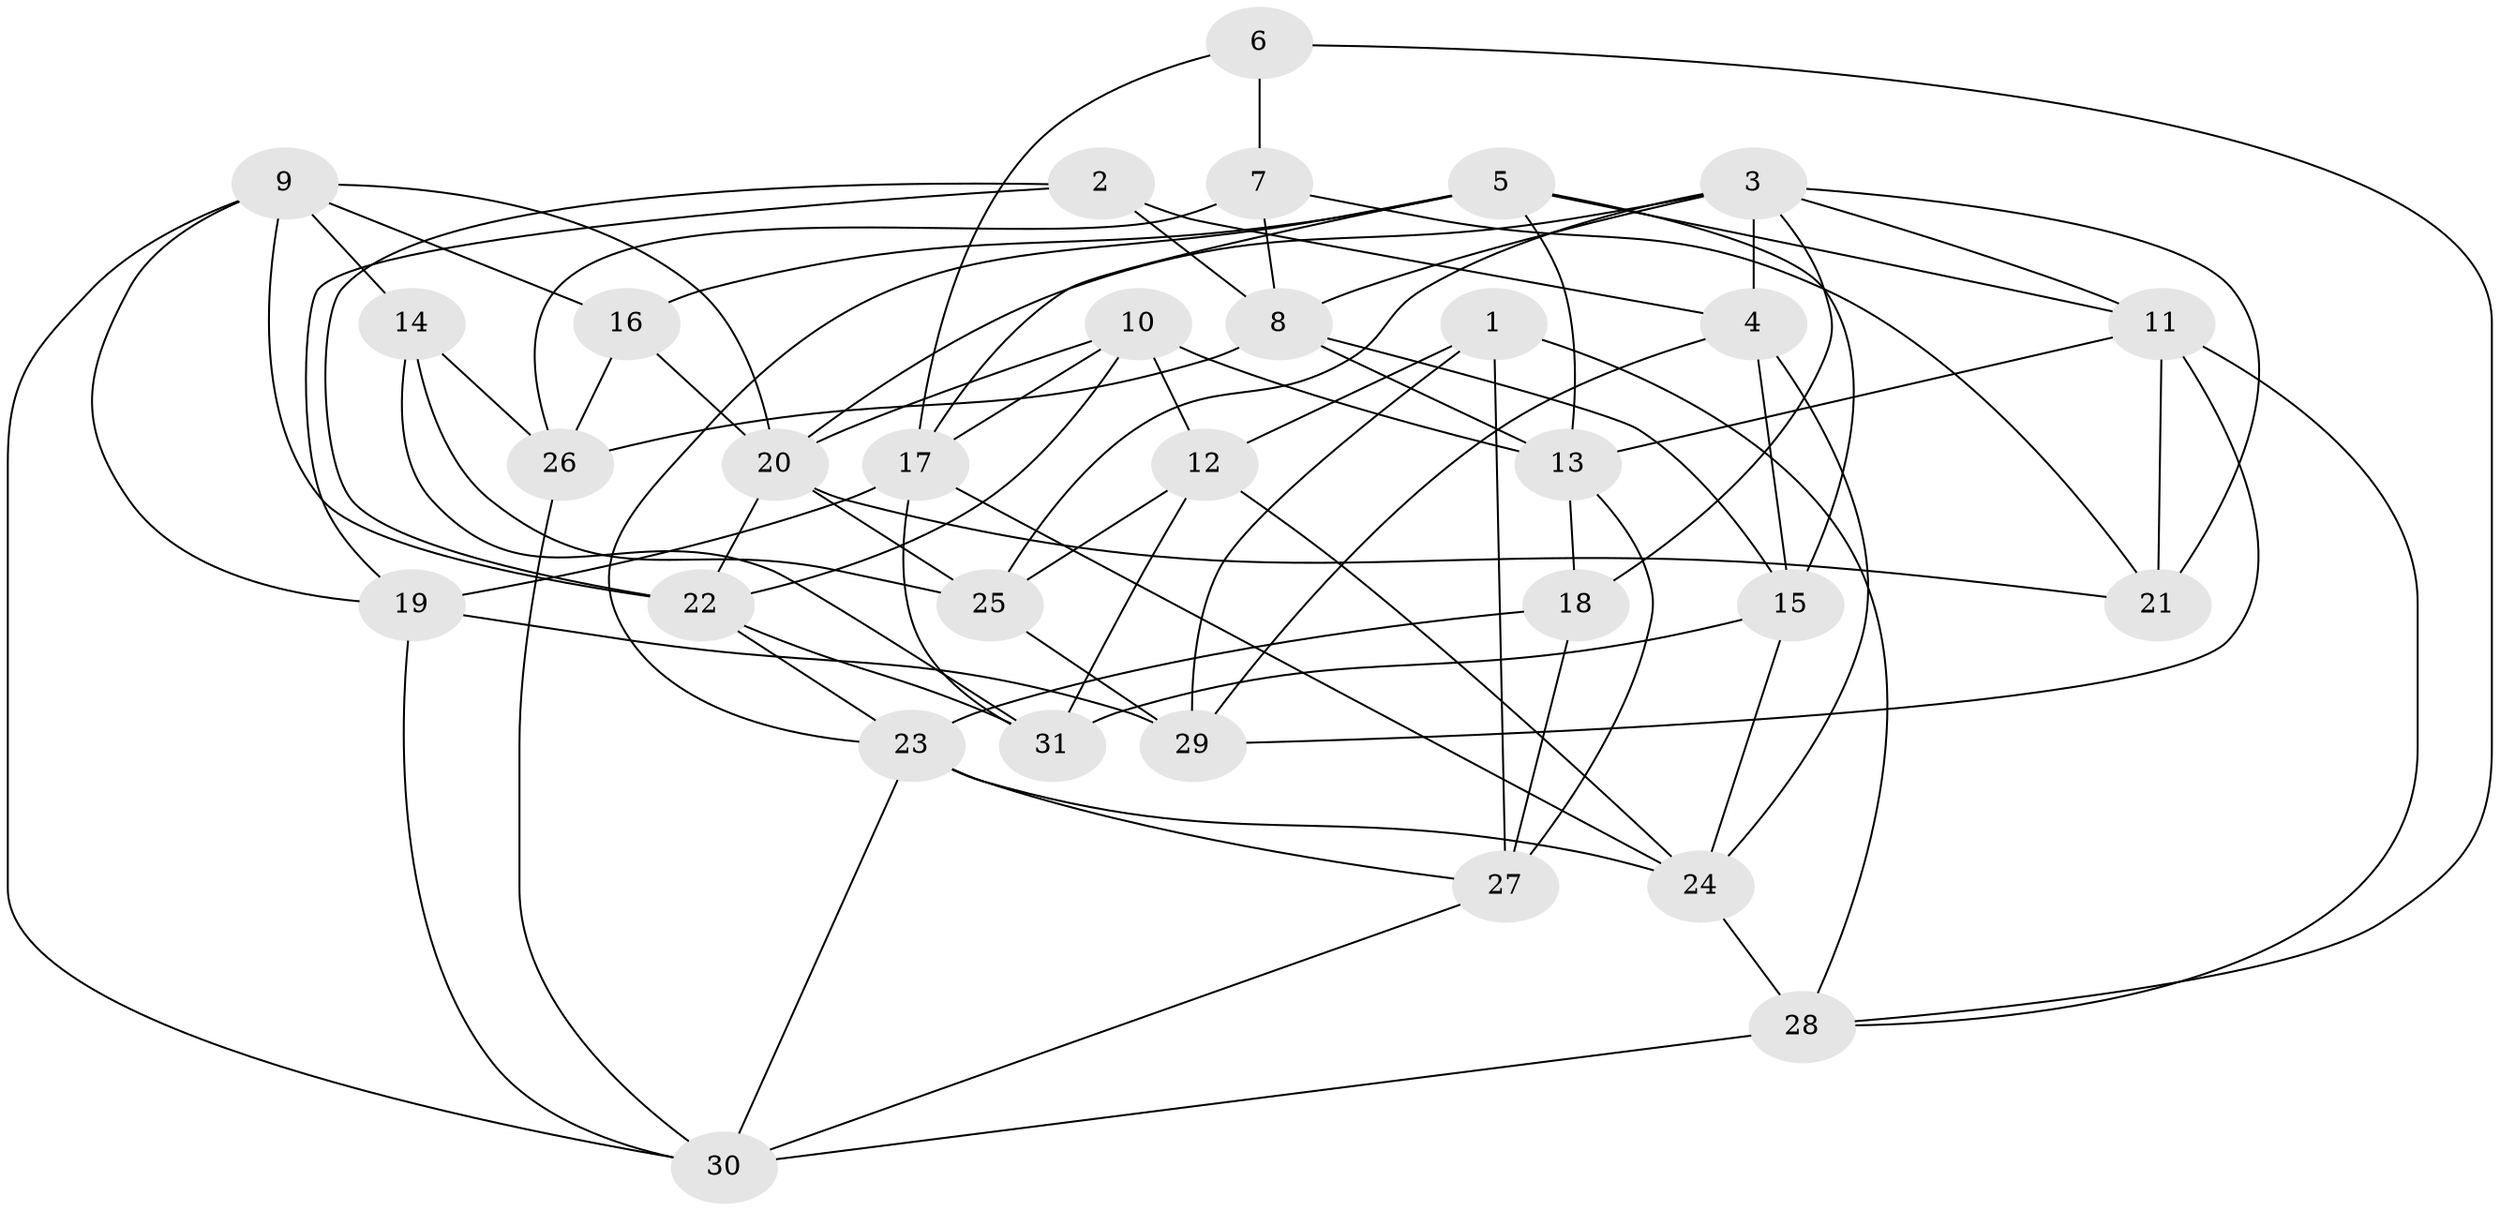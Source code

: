 // original degree distribution, {4: 1.0}
// Generated by graph-tools (version 1.1) at 2025/03/03/09/25 03:03:10]
// undirected, 31 vertices, 80 edges
graph export_dot {
graph [start="1"]
  node [color=gray90,style=filled];
  1;
  2;
  3;
  4;
  5;
  6;
  7;
  8;
  9;
  10;
  11;
  12;
  13;
  14;
  15;
  16;
  17;
  18;
  19;
  20;
  21;
  22;
  23;
  24;
  25;
  26;
  27;
  28;
  29;
  30;
  31;
  1 -- 12 [weight=1.0];
  1 -- 27 [weight=1.0];
  1 -- 28 [weight=1.0];
  1 -- 29 [weight=1.0];
  2 -- 4 [weight=1.0];
  2 -- 8 [weight=1.0];
  2 -- 19 [weight=1.0];
  2 -- 22 [weight=1.0];
  3 -- 4 [weight=2.0];
  3 -- 8 [weight=1.0];
  3 -- 11 [weight=1.0];
  3 -- 18 [weight=1.0];
  3 -- 20 [weight=1.0];
  3 -- 21 [weight=1.0];
  3 -- 25 [weight=1.0];
  4 -- 15 [weight=1.0];
  4 -- 24 [weight=1.0];
  4 -- 29 [weight=1.0];
  5 -- 11 [weight=1.0];
  5 -- 13 [weight=1.0];
  5 -- 15 [weight=1.0];
  5 -- 16 [weight=1.0];
  5 -- 17 [weight=1.0];
  5 -- 23 [weight=1.0];
  6 -- 7 [weight=2.0];
  6 -- 17 [weight=1.0];
  6 -- 28 [weight=1.0];
  7 -- 8 [weight=1.0];
  7 -- 21 [weight=1.0];
  7 -- 26 [weight=2.0];
  8 -- 13 [weight=1.0];
  8 -- 15 [weight=1.0];
  8 -- 26 [weight=1.0];
  9 -- 14 [weight=1.0];
  9 -- 16 [weight=1.0];
  9 -- 19 [weight=1.0];
  9 -- 20 [weight=1.0];
  9 -- 22 [weight=1.0];
  9 -- 30 [weight=1.0];
  10 -- 12 [weight=2.0];
  10 -- 13 [weight=1.0];
  10 -- 17 [weight=1.0];
  10 -- 20 [weight=1.0];
  10 -- 22 [weight=1.0];
  11 -- 13 [weight=1.0];
  11 -- 21 [weight=1.0];
  11 -- 28 [weight=1.0];
  11 -- 29 [weight=1.0];
  12 -- 24 [weight=1.0];
  12 -- 25 [weight=1.0];
  12 -- 31 [weight=1.0];
  13 -- 18 [weight=1.0];
  13 -- 27 [weight=1.0];
  14 -- 25 [weight=1.0];
  14 -- 26 [weight=1.0];
  14 -- 31 [weight=1.0];
  15 -- 24 [weight=1.0];
  15 -- 31 [weight=2.0];
  16 -- 20 [weight=1.0];
  16 -- 26 [weight=1.0];
  17 -- 19 [weight=1.0];
  17 -- 24 [weight=1.0];
  17 -- 31 [weight=1.0];
  18 -- 23 [weight=2.0];
  18 -- 27 [weight=2.0];
  19 -- 29 [weight=2.0];
  19 -- 30 [weight=1.0];
  20 -- 21 [weight=1.0];
  20 -- 22 [weight=1.0];
  20 -- 25 [weight=2.0];
  22 -- 23 [weight=1.0];
  22 -- 31 [weight=1.0];
  23 -- 24 [weight=2.0];
  23 -- 27 [weight=1.0];
  23 -- 30 [weight=1.0];
  24 -- 28 [weight=2.0];
  25 -- 29 [weight=1.0];
  26 -- 30 [weight=1.0];
  27 -- 30 [weight=1.0];
  28 -- 30 [weight=1.0];
}
